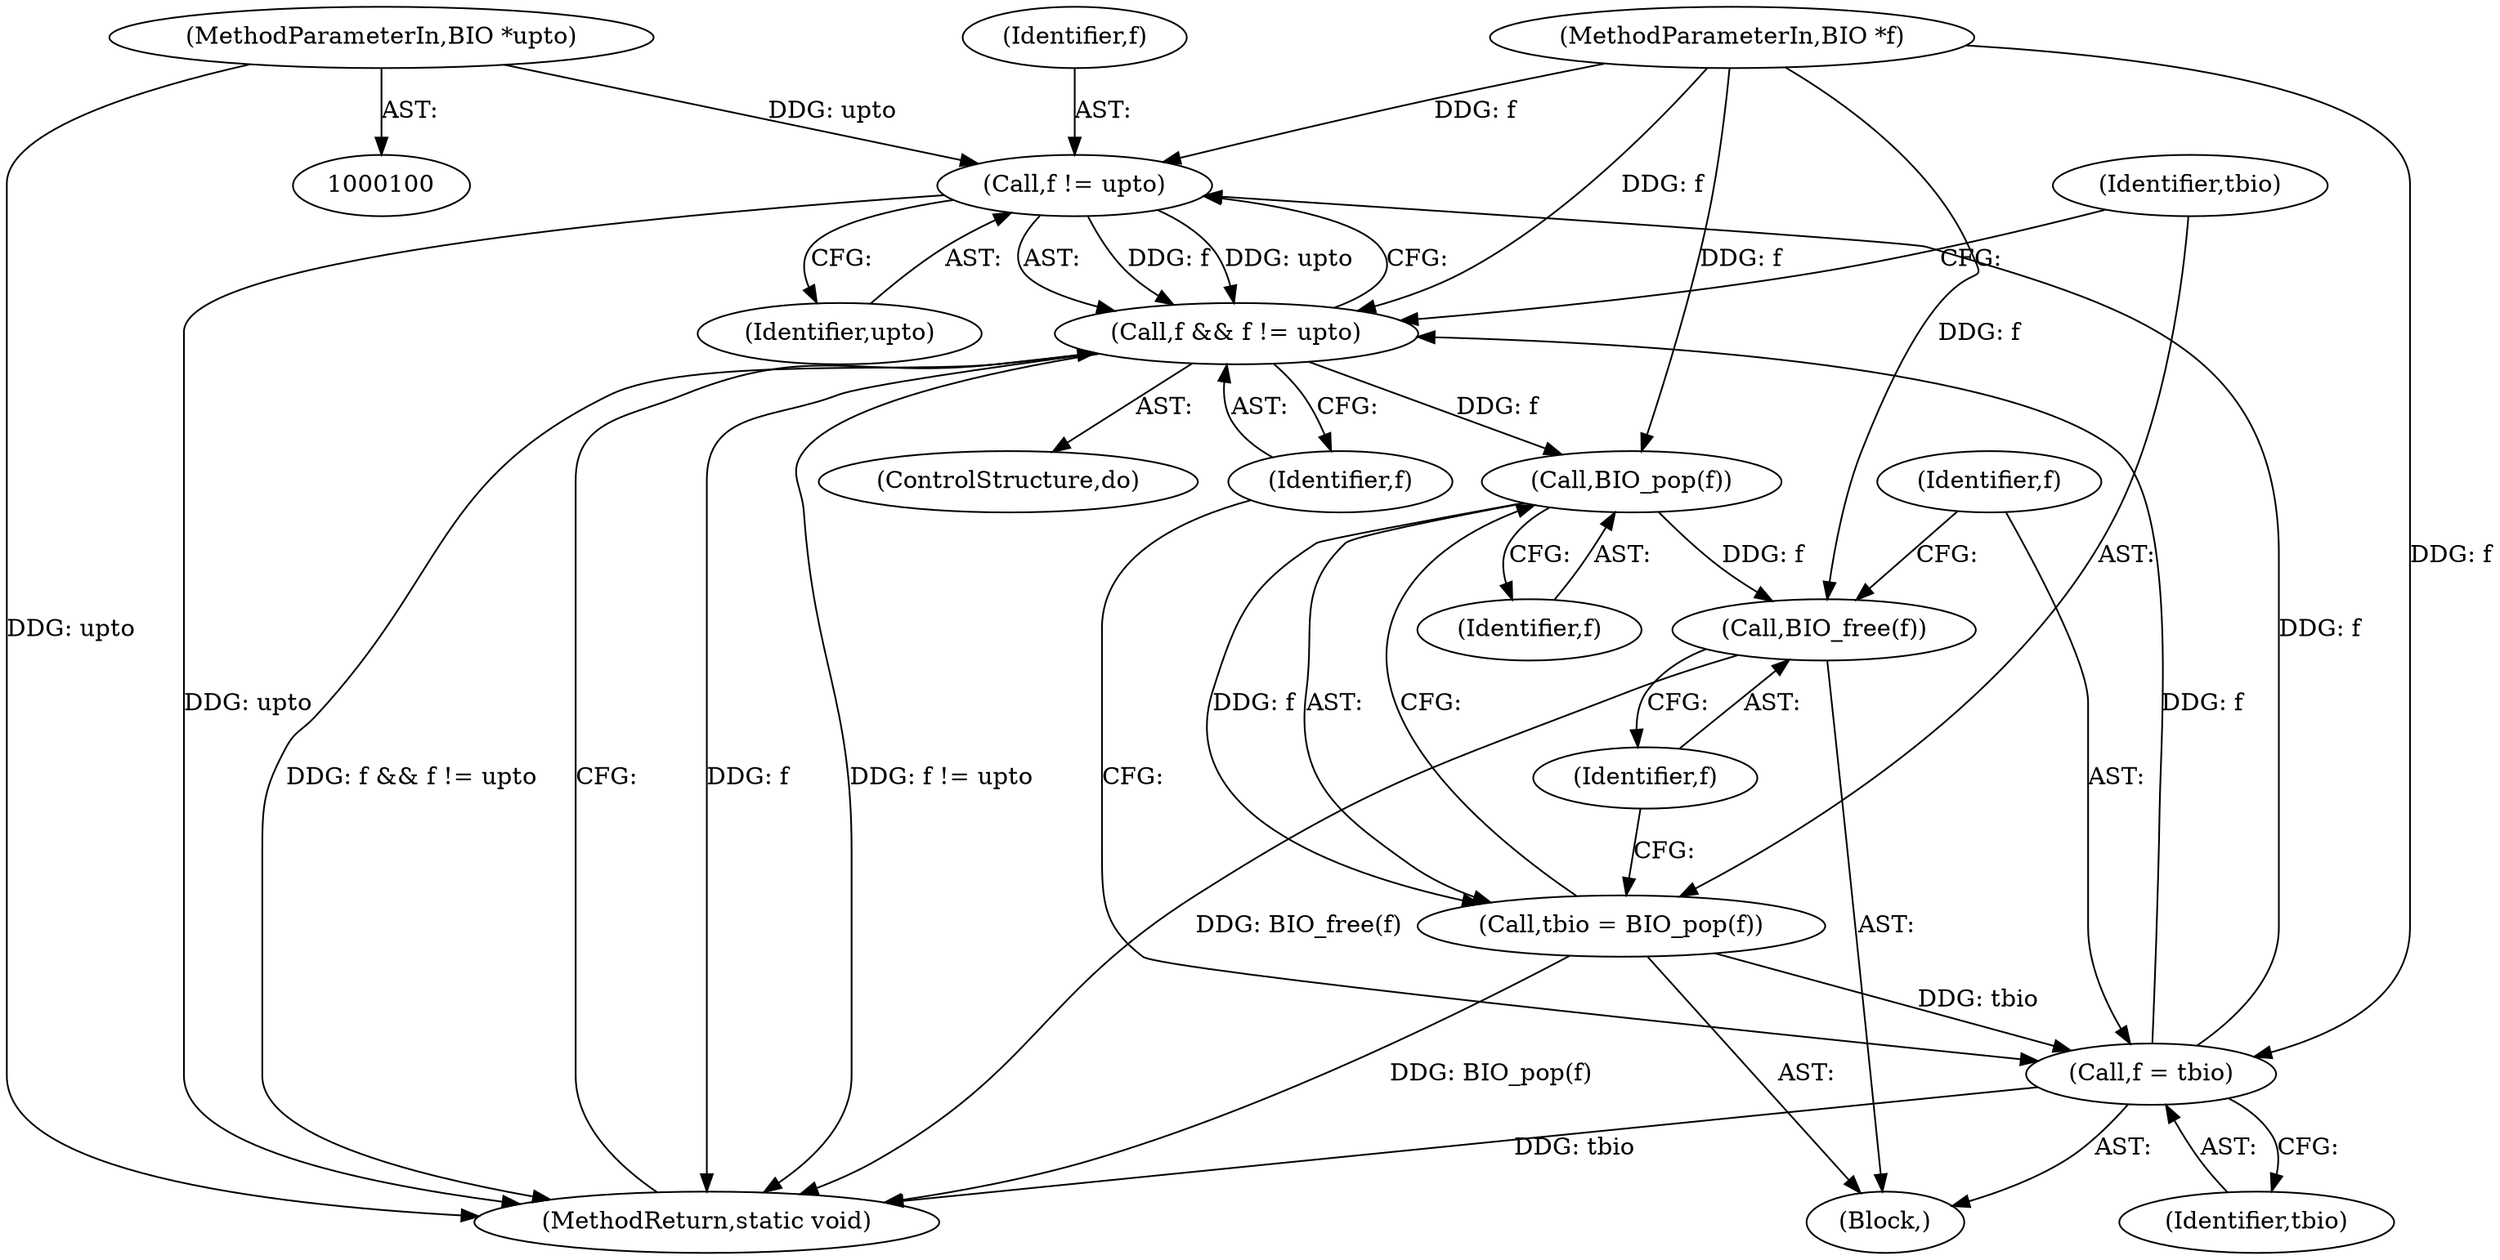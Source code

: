 digraph "0_openssl_cd30f03ac5bf2962f44bd02ae8d88245dff2f12c_1@pointer" {
"1000102" [label="(MethodParameterIn,BIO *upto)"];
"1000121" [label="(Call,f != upto)"];
"1000119" [label="(Call,f && f != upto)"];
"1000112" [label="(Call,BIO_pop(f))"];
"1000110" [label="(Call,tbio = BIO_pop(f))"];
"1000116" [label="(Call,f = tbio)"];
"1000114" [label="(Call,BIO_free(f))"];
"1000102" [label="(MethodParameterIn,BIO *upto)"];
"1000113" [label="(Identifier,f)"];
"1000116" [label="(Call,f = tbio)"];
"1000109" [label="(Block,)"];
"1000117" [label="(Identifier,f)"];
"1000115" [label="(Identifier,f)"];
"1000122" [label="(Identifier,f)"];
"1000119" [label="(Call,f && f != upto)"];
"1000114" [label="(Call,BIO_free(f))"];
"1000121" [label="(Call,f != upto)"];
"1000120" [label="(Identifier,f)"];
"1000111" [label="(Identifier,tbio)"];
"1000112" [label="(Call,BIO_pop(f))"];
"1000101" [label="(MethodParameterIn,BIO *f)"];
"1000110" [label="(Call,tbio = BIO_pop(f))"];
"1000108" [label="(ControlStructure,do)"];
"1000127" [label="(MethodReturn,static void)"];
"1000118" [label="(Identifier,tbio)"];
"1000123" [label="(Identifier,upto)"];
"1000102" -> "1000100"  [label="AST: "];
"1000102" -> "1000127"  [label="DDG: upto"];
"1000102" -> "1000121"  [label="DDG: upto"];
"1000121" -> "1000119"  [label="AST: "];
"1000121" -> "1000123"  [label="CFG: "];
"1000122" -> "1000121"  [label="AST: "];
"1000123" -> "1000121"  [label="AST: "];
"1000119" -> "1000121"  [label="CFG: "];
"1000121" -> "1000127"  [label="DDG: upto"];
"1000121" -> "1000119"  [label="DDG: f"];
"1000121" -> "1000119"  [label="DDG: upto"];
"1000116" -> "1000121"  [label="DDG: f"];
"1000101" -> "1000121"  [label="DDG: f"];
"1000119" -> "1000108"  [label="AST: "];
"1000119" -> "1000120"  [label="CFG: "];
"1000120" -> "1000119"  [label="AST: "];
"1000111" -> "1000119"  [label="CFG: "];
"1000127" -> "1000119"  [label="CFG: "];
"1000119" -> "1000127"  [label="DDG: f != upto"];
"1000119" -> "1000127"  [label="DDG: f && f != upto"];
"1000119" -> "1000127"  [label="DDG: f"];
"1000119" -> "1000112"  [label="DDG: f"];
"1000116" -> "1000119"  [label="DDG: f"];
"1000101" -> "1000119"  [label="DDG: f"];
"1000112" -> "1000110"  [label="AST: "];
"1000112" -> "1000113"  [label="CFG: "];
"1000113" -> "1000112"  [label="AST: "];
"1000110" -> "1000112"  [label="CFG: "];
"1000112" -> "1000110"  [label="DDG: f"];
"1000101" -> "1000112"  [label="DDG: f"];
"1000112" -> "1000114"  [label="DDG: f"];
"1000110" -> "1000109"  [label="AST: "];
"1000111" -> "1000110"  [label="AST: "];
"1000115" -> "1000110"  [label="CFG: "];
"1000110" -> "1000127"  [label="DDG: BIO_pop(f)"];
"1000110" -> "1000116"  [label="DDG: tbio"];
"1000116" -> "1000109"  [label="AST: "];
"1000116" -> "1000118"  [label="CFG: "];
"1000117" -> "1000116"  [label="AST: "];
"1000118" -> "1000116"  [label="AST: "];
"1000120" -> "1000116"  [label="CFG: "];
"1000116" -> "1000127"  [label="DDG: tbio"];
"1000101" -> "1000116"  [label="DDG: f"];
"1000114" -> "1000109"  [label="AST: "];
"1000114" -> "1000115"  [label="CFG: "];
"1000115" -> "1000114"  [label="AST: "];
"1000117" -> "1000114"  [label="CFG: "];
"1000114" -> "1000127"  [label="DDG: BIO_free(f)"];
"1000101" -> "1000114"  [label="DDG: f"];
}
